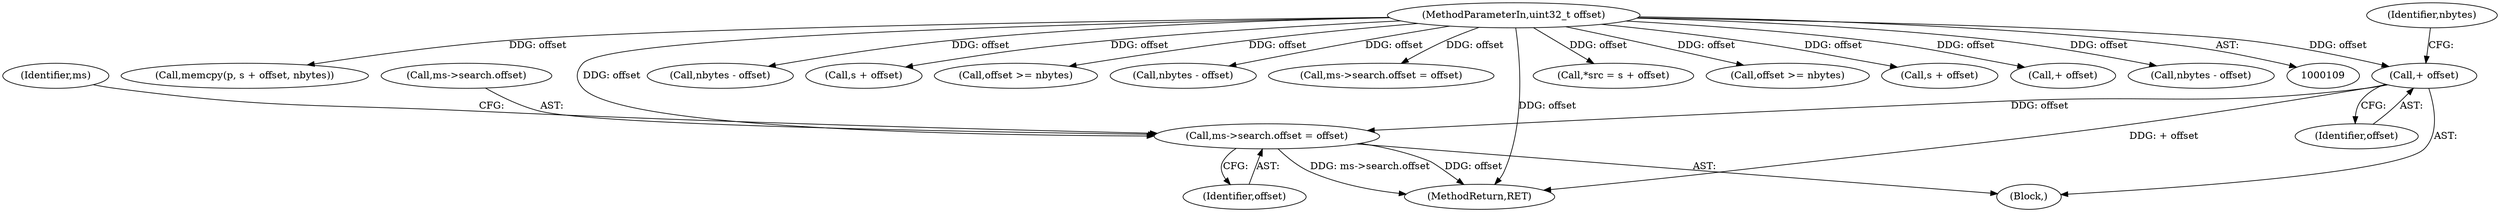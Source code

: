 digraph "0_file_4a284c89d6ef11aca34da65da7d673050a5ea320_3@pointer" {
"1000226" [label="(Call,ms->search.offset = offset)"];
"1000177" [label="(Call,+ offset)"];
"1000115" [label="(MethodParameterIn,uint32_t offset)"];
"1000383" [label="(Call,memcpy(p, s + offset, nbytes))"];
"1000413" [label="(MethodReturn,RET)"];
"1000236" [label="(Identifier,ms)"];
"1000372" [label="(Call,nbytes - offset)"];
"1000178" [label="(Identifier,offset)"];
"1000232" [label="(Identifier,offset)"];
"1000177" [label="(Call,+ offset)"];
"1000115" [label="(MethodParameterIn,uint32_t offset)"];
"1000180" [label="(Identifier,nbytes)"];
"1000248" [label="(Call,s + offset)"];
"1000284" [label="(Call,offset >= nbytes)"];
"1000136" [label="(Call,nbytes - offset)"];
"1000227" [label="(Call,ms->search.offset)"];
"1000149" [label="(Block,)"];
"1000139" [label="(Call,ms->search.offset = offset)"];
"1000226" [label="(Call,ms->search.offset = offset)"];
"1000246" [label="(Call,*src = s + offset)"];
"1000348" [label="(Call,offset >= nbytes)"];
"1000385" [label="(Call,s + offset)"];
"1000128" [label="(Call,+ offset)"];
"1000364" [label="(Call,nbytes - offset)"];
"1000226" -> "1000149"  [label="AST: "];
"1000226" -> "1000232"  [label="CFG: "];
"1000227" -> "1000226"  [label="AST: "];
"1000232" -> "1000226"  [label="AST: "];
"1000236" -> "1000226"  [label="CFG: "];
"1000226" -> "1000413"  [label="DDG: ms->search.offset"];
"1000226" -> "1000413"  [label="DDG: offset"];
"1000177" -> "1000226"  [label="DDG: offset"];
"1000115" -> "1000226"  [label="DDG: offset"];
"1000177" -> "1000149"  [label="AST: "];
"1000177" -> "1000178"  [label="CFG: "];
"1000178" -> "1000177"  [label="AST: "];
"1000180" -> "1000177"  [label="CFG: "];
"1000177" -> "1000413"  [label="DDG: + offset"];
"1000115" -> "1000177"  [label="DDG: offset"];
"1000115" -> "1000109"  [label="AST: "];
"1000115" -> "1000413"  [label="DDG: offset"];
"1000115" -> "1000128"  [label="DDG: offset"];
"1000115" -> "1000136"  [label="DDG: offset"];
"1000115" -> "1000139"  [label="DDG: offset"];
"1000115" -> "1000246"  [label="DDG: offset"];
"1000115" -> "1000248"  [label="DDG: offset"];
"1000115" -> "1000284"  [label="DDG: offset"];
"1000115" -> "1000348"  [label="DDG: offset"];
"1000115" -> "1000364"  [label="DDG: offset"];
"1000115" -> "1000372"  [label="DDG: offset"];
"1000115" -> "1000383"  [label="DDG: offset"];
"1000115" -> "1000385"  [label="DDG: offset"];
}
